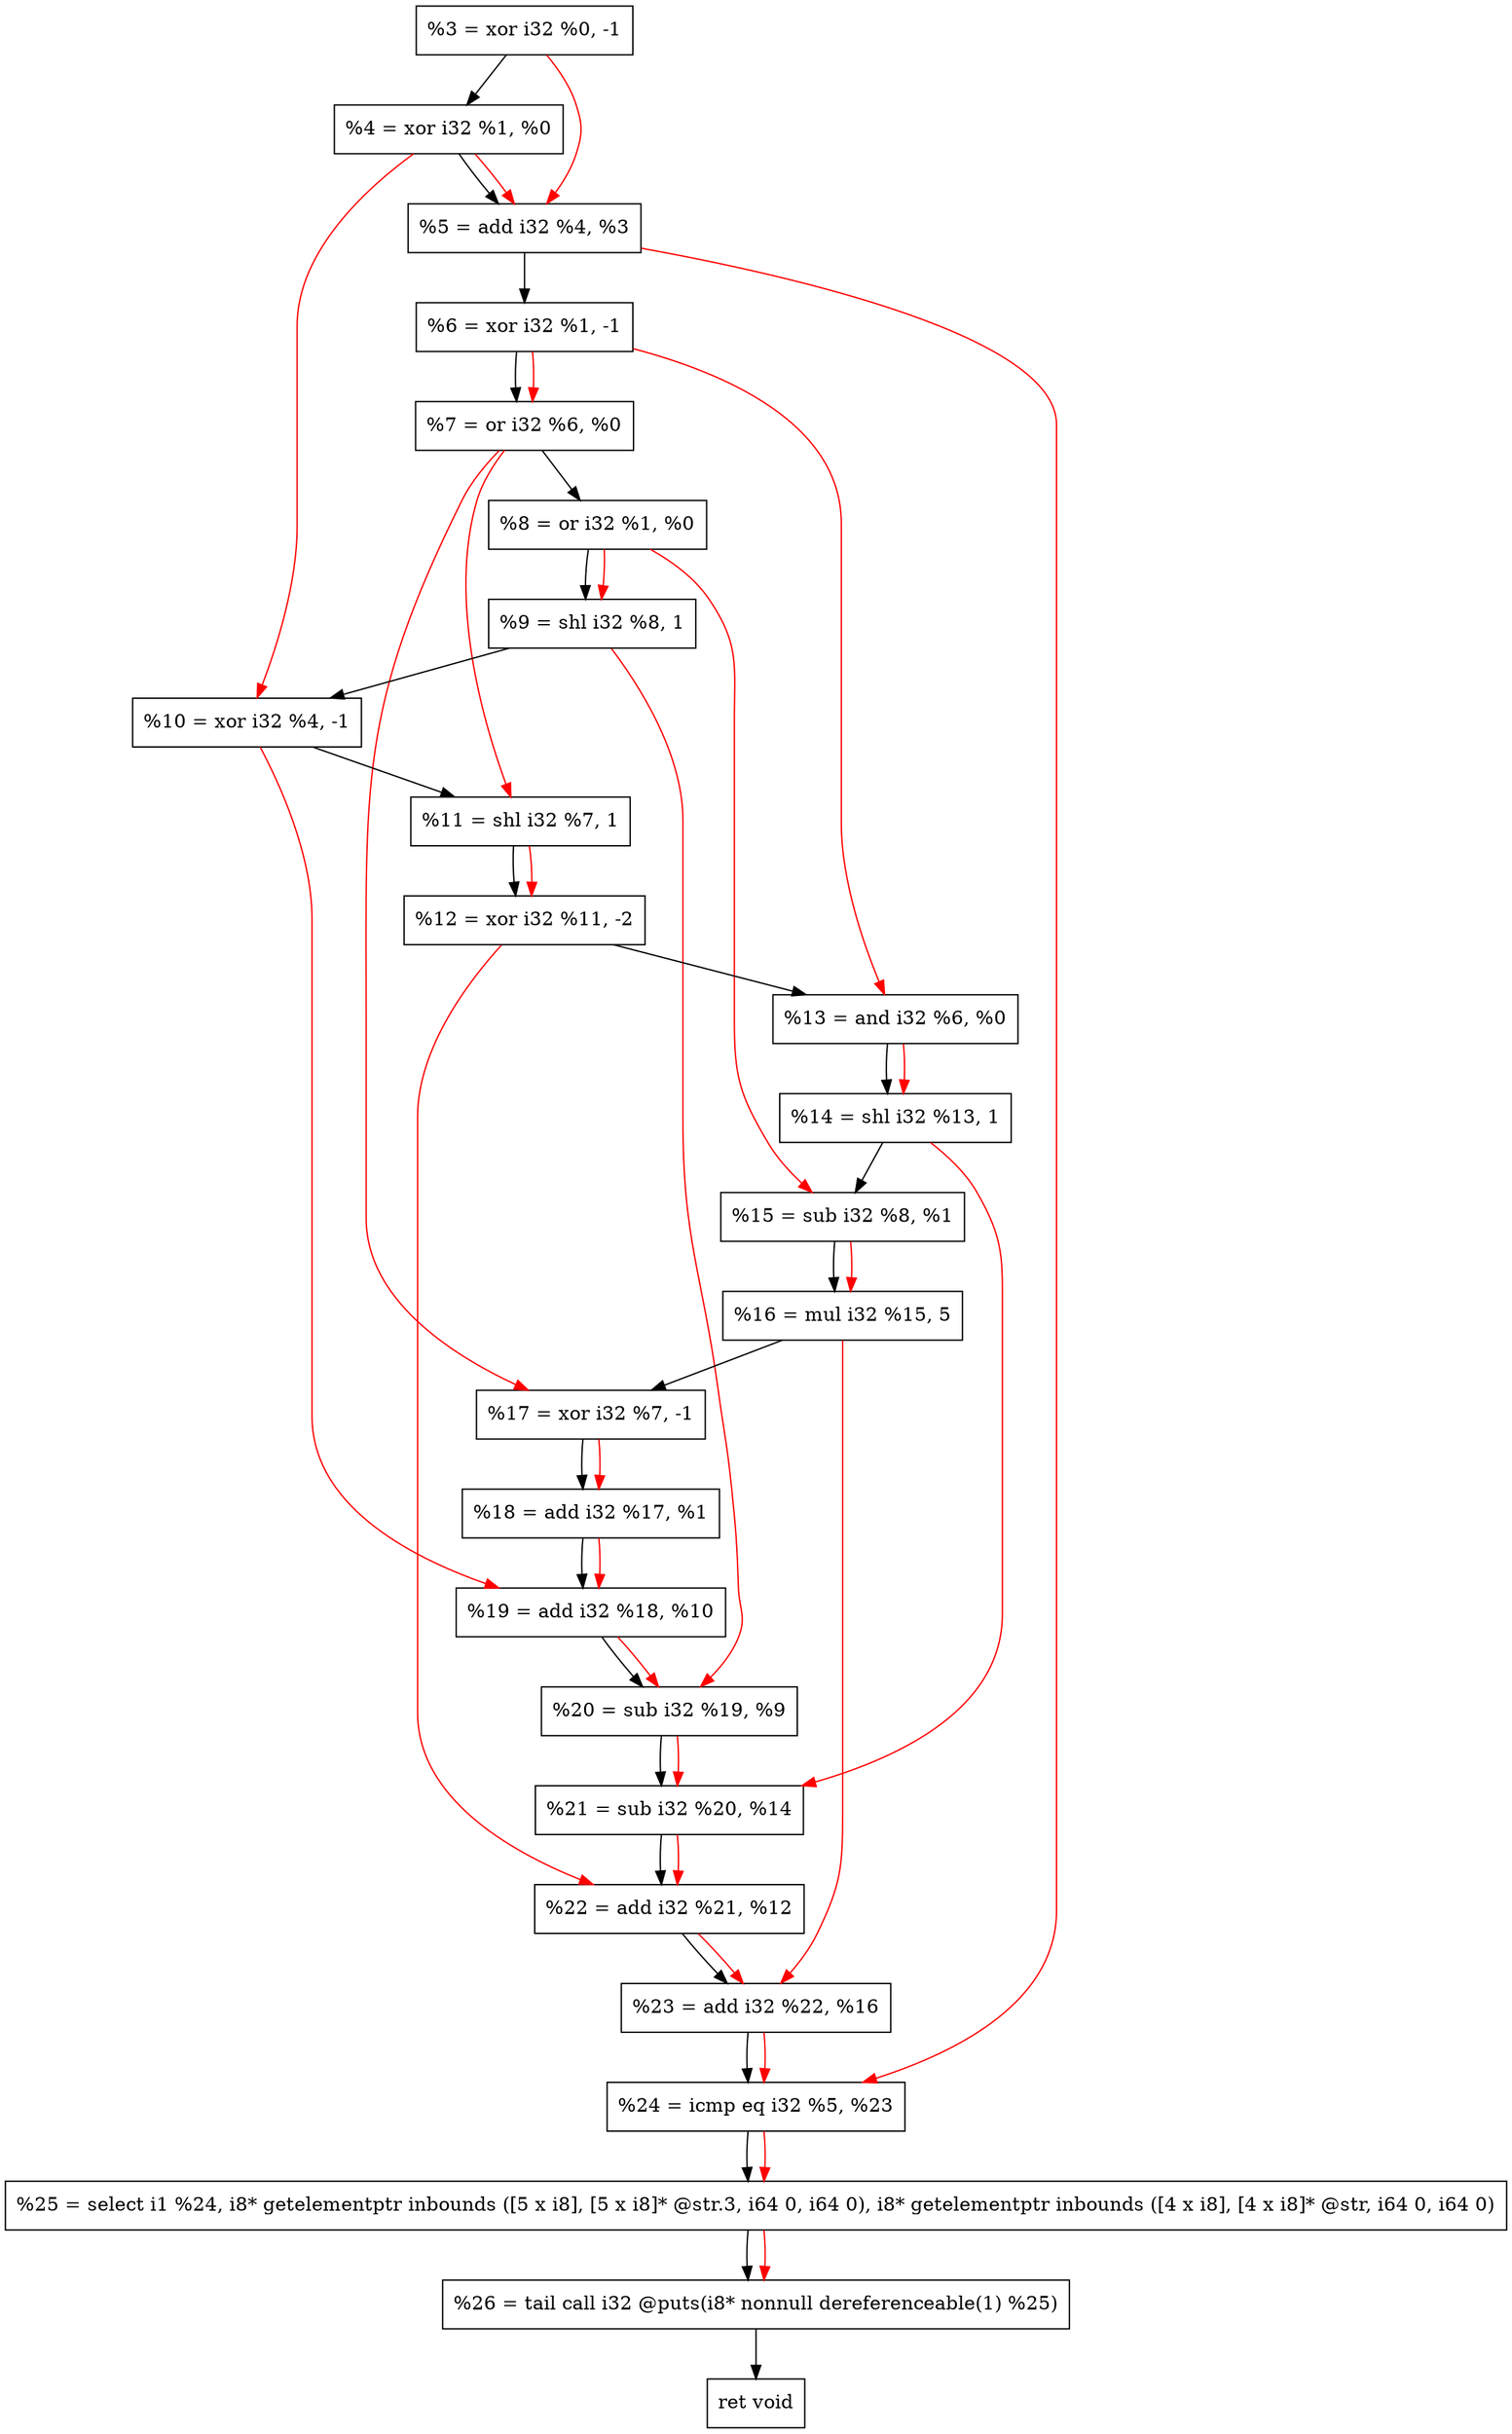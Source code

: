 digraph "DFG for'crackme' function" {
	Node0x233eb20[shape=record, label="  %3 = xor i32 %0, -1"];
	Node0x233eb90[shape=record, label="  %4 = xor i32 %1, %0"];
	Node0x233ec50[shape=record, label="  %5 = add i32 %4, %3"];
	Node0x233ecc0[shape=record, label="  %6 = xor i32 %1, -1"];
	Node0x233ed30[shape=record, label="  %7 = or i32 %6, %0"];
	Node0x233eda0[shape=record, label="  %8 = or i32 %1, %0"];
	Node0x233ee10[shape=record, label="  %9 = shl i32 %8, 1"];
	Node0x233ee80[shape=record, label="  %10 = xor i32 %4, -1"];
	Node0x233eef0[shape=record, label="  %11 = shl i32 %7, 1"];
	Node0x233ef90[shape=record, label="  %12 = xor i32 %11, -2"];
	Node0x233f000[shape=record, label="  %13 = and i32 %6, %0"];
	Node0x233f070[shape=record, label="  %14 = shl i32 %13, 1"];
	Node0x233f0e0[shape=record, label="  %15 = sub i32 %8, %1"];
	Node0x233f180[shape=record, label="  %16 = mul i32 %15, 5"];
	Node0x233f1f0[shape=record, label="  %17 = xor i32 %7, -1"];
	Node0x233f260[shape=record, label="  %18 = add i32 %17, %1"];
	Node0x233f2d0[shape=record, label="  %19 = add i32 %18, %10"];
	Node0x233f340[shape=record, label="  %20 = sub i32 %19, %9"];
	Node0x233f3b0[shape=record, label="  %21 = sub i32 %20, %14"];
	Node0x233f420[shape=record, label="  %22 = add i32 %21, %12"];
	Node0x233f490[shape=record, label="  %23 = add i32 %22, %16"];
	Node0x233f500[shape=record, label="  %24 = icmp eq i32 %5, %23"];
	Node0x22df268[shape=record, label="  %25 = select i1 %24, i8* getelementptr inbounds ([5 x i8], [5 x i8]* @str.3, i64 0, i64 0), i8* getelementptr inbounds ([4 x i8], [4 x i8]* @str, i64 0, i64 0)"];
	Node0x233f9a0[shape=record, label="  %26 = tail call i32 @puts(i8* nonnull dereferenceable(1) %25)"];
	Node0x233f9f0[shape=record, label="  ret void"];
	Node0x233eb20 -> Node0x233eb90;
	Node0x233eb90 -> Node0x233ec50;
	Node0x233ec50 -> Node0x233ecc0;
	Node0x233ecc0 -> Node0x233ed30;
	Node0x233ed30 -> Node0x233eda0;
	Node0x233eda0 -> Node0x233ee10;
	Node0x233ee10 -> Node0x233ee80;
	Node0x233ee80 -> Node0x233eef0;
	Node0x233eef0 -> Node0x233ef90;
	Node0x233ef90 -> Node0x233f000;
	Node0x233f000 -> Node0x233f070;
	Node0x233f070 -> Node0x233f0e0;
	Node0x233f0e0 -> Node0x233f180;
	Node0x233f180 -> Node0x233f1f0;
	Node0x233f1f0 -> Node0x233f260;
	Node0x233f260 -> Node0x233f2d0;
	Node0x233f2d0 -> Node0x233f340;
	Node0x233f340 -> Node0x233f3b0;
	Node0x233f3b0 -> Node0x233f420;
	Node0x233f420 -> Node0x233f490;
	Node0x233f490 -> Node0x233f500;
	Node0x233f500 -> Node0x22df268;
	Node0x22df268 -> Node0x233f9a0;
	Node0x233f9a0 -> Node0x233f9f0;
edge [color=red]
	Node0x233eb90 -> Node0x233ec50;
	Node0x233eb20 -> Node0x233ec50;
	Node0x233ecc0 -> Node0x233ed30;
	Node0x233eda0 -> Node0x233ee10;
	Node0x233eb90 -> Node0x233ee80;
	Node0x233ed30 -> Node0x233eef0;
	Node0x233eef0 -> Node0x233ef90;
	Node0x233ecc0 -> Node0x233f000;
	Node0x233f000 -> Node0x233f070;
	Node0x233eda0 -> Node0x233f0e0;
	Node0x233f0e0 -> Node0x233f180;
	Node0x233ed30 -> Node0x233f1f0;
	Node0x233f1f0 -> Node0x233f260;
	Node0x233f260 -> Node0x233f2d0;
	Node0x233ee80 -> Node0x233f2d0;
	Node0x233f2d0 -> Node0x233f340;
	Node0x233ee10 -> Node0x233f340;
	Node0x233f340 -> Node0x233f3b0;
	Node0x233f070 -> Node0x233f3b0;
	Node0x233f3b0 -> Node0x233f420;
	Node0x233ef90 -> Node0x233f420;
	Node0x233f420 -> Node0x233f490;
	Node0x233f180 -> Node0x233f490;
	Node0x233ec50 -> Node0x233f500;
	Node0x233f490 -> Node0x233f500;
	Node0x233f500 -> Node0x22df268;
	Node0x22df268 -> Node0x233f9a0;
}
